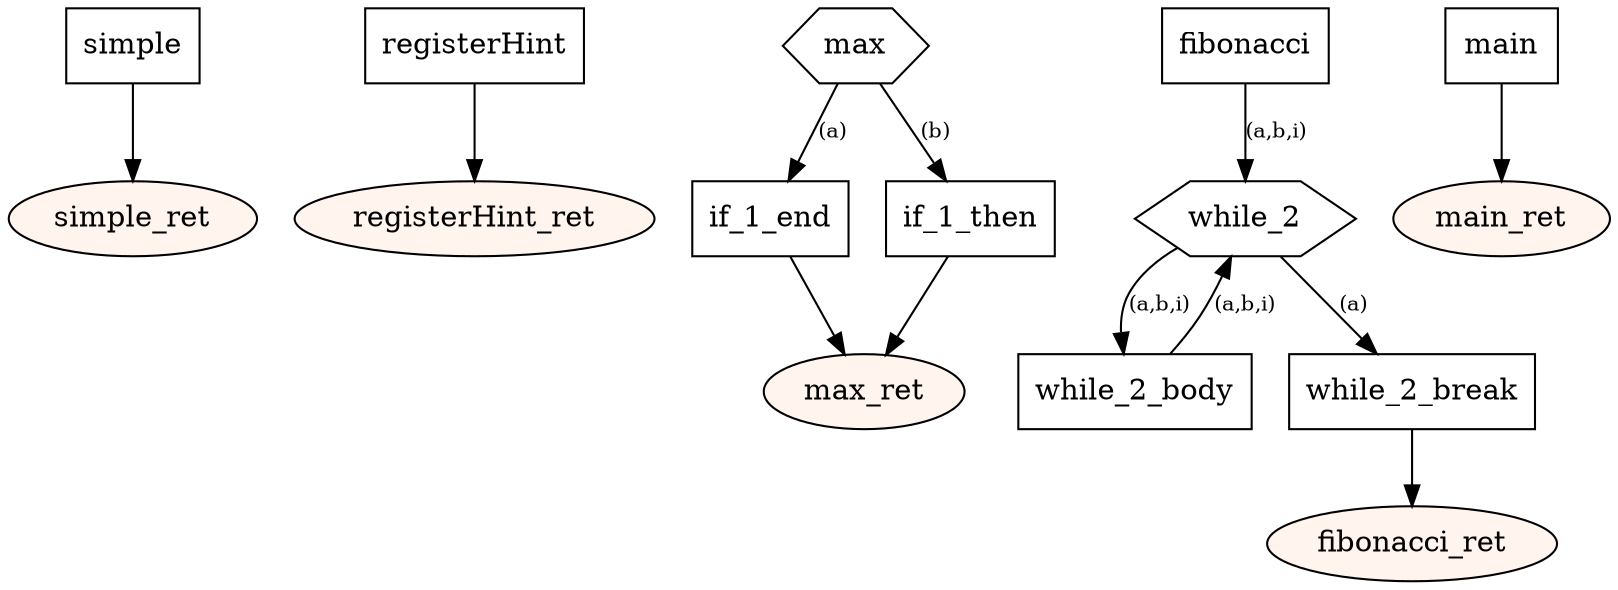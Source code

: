 digraph program {
	edge[fontsize="10pt"];
	subgraph fn_simple {
		BasicBlock_0_simple [label="simple",shape=box];
		BasicBlock_0_simple -> BasicBlock_0_simple_ret;
		BasicBlock_0_simple_ret [label="simple_ret",shape=oval,style=filled,fillcolor="#fff5ee"];
	}
	subgraph fn_registerHint {
		BasicBlock_1_registerHint [label="registerHint",shape=box];
		BasicBlock_1_registerHint -> BasicBlock_1_registerHint_ret;
		BasicBlock_1_registerHint_ret [label="registerHint_ret",shape=oval,style=filled,fillcolor="#fff5ee"];
	}
	subgraph fn_max {
		BasicBlock_2_max [label="max",shape=hexagon];
		BasicBlock_2_max -> BasicBlock_2_if_1_end [label="(a)"];
		BasicBlock_2_max -> BasicBlock_2_if_1_then [label="(b)"];
		BasicBlock_2_if_1_end [label="if_1_end",shape=box];
		BasicBlock_2_if_1_end -> BasicBlock_2_max_ret;
		BasicBlock_2_if_1_then [label="if_1_then",shape=box];
		BasicBlock_2_if_1_then -> BasicBlock_2_max_ret;
		BasicBlock_2_max_ret [label="max_ret",shape=oval,style=filled,fillcolor="#fff5ee"];
	}
	subgraph fn_fibonacci {
		BasicBlock_3_fibonacci [label="fibonacci",shape=box];
		BasicBlock_3_fibonacci -> BasicBlock_3_while_2 [label="(a,b,i)"];
		BasicBlock_3_while_2_body [label="while_2_body",shape=box];
		BasicBlock_3_while_2_body -> BasicBlock_3_while_2 [label="(a,b,i)"];
		BasicBlock_3_while_2 [label="while_2",shape=hexagon];
		BasicBlock_3_while_2 -> BasicBlock_3_while_2_break [label="(a)"];
		BasicBlock_3_while_2 -> BasicBlock_3_while_2_body [label="(a,b,i)"];
		BasicBlock_3_while_2_break [label="while_2_break",shape=box];
		BasicBlock_3_while_2_break -> BasicBlock_3_fibonacci_ret;
		BasicBlock_3_fibonacci_ret [label="fibonacci_ret",shape=oval,style=filled,fillcolor="#fff5ee"];
	}
	subgraph fn_main {
		BasicBlock_4_main [label="main",shape=box];
		BasicBlock_4_main -> BasicBlock_4_main_ret;
		BasicBlock_4_main_ret [label="main_ret",shape=oval,style=filled,fillcolor="#fff5ee"];
	}
}
